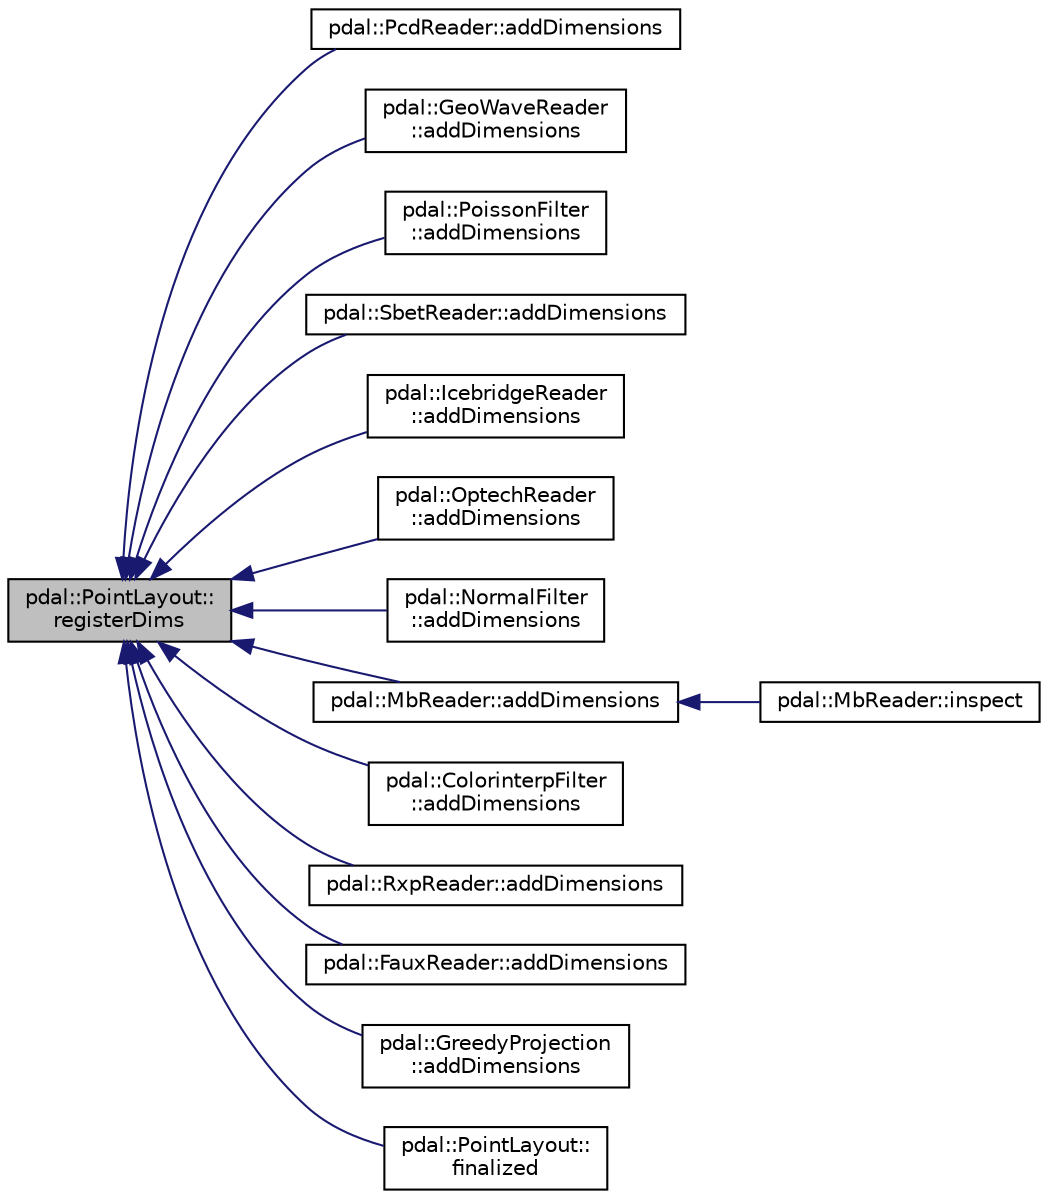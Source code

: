 digraph "pdal::PointLayout::registerDims"
{
  edge [fontname="Helvetica",fontsize="10",labelfontname="Helvetica",labelfontsize="10"];
  node [fontname="Helvetica",fontsize="10",shape=record];
  rankdir="LR";
  Node1 [label="pdal::PointLayout::\lregisterDims",height=0.2,width=0.4,color="black", fillcolor="grey75", style="filled", fontcolor="black"];
  Node1 -> Node2 [dir="back",color="midnightblue",fontsize="10",style="solid",fontname="Helvetica"];
  Node2 [label="pdal::PcdReader::addDimensions",height=0.2,width=0.4,color="black", fillcolor="white", style="filled",URL="$classpdal_1_1PcdReader.html#a147f678612b1cfe42c405296b1b1a15e"];
  Node1 -> Node3 [dir="back",color="midnightblue",fontsize="10",style="solid",fontname="Helvetica"];
  Node3 [label="pdal::GeoWaveReader\l::addDimensions",height=0.2,width=0.4,color="black", fillcolor="white", style="filled",URL="$classpdal_1_1GeoWaveReader.html#aa38f9a477c2998e39121e50a8e992e19"];
  Node1 -> Node4 [dir="back",color="midnightblue",fontsize="10",style="solid",fontname="Helvetica"];
  Node4 [label="pdal::PoissonFilter\l::addDimensions",height=0.2,width=0.4,color="black", fillcolor="white", style="filled",URL="$classpdal_1_1PoissonFilter.html#aebbe2f92e3b8ae9a26ac2b6d74dfeb42"];
  Node1 -> Node5 [dir="back",color="midnightblue",fontsize="10",style="solid",fontname="Helvetica"];
  Node5 [label="pdal::SbetReader::addDimensions",height=0.2,width=0.4,color="black", fillcolor="white", style="filled",URL="$classpdal_1_1SbetReader.html#ad8bad3e629402d0f9880703df65fa649"];
  Node1 -> Node6 [dir="back",color="midnightblue",fontsize="10",style="solid",fontname="Helvetica"];
  Node6 [label="pdal::IcebridgeReader\l::addDimensions",height=0.2,width=0.4,color="black", fillcolor="white", style="filled",URL="$classpdal_1_1IcebridgeReader.html#a45bf701a58df60a3bfe59de4d83a4b7d"];
  Node1 -> Node7 [dir="back",color="midnightblue",fontsize="10",style="solid",fontname="Helvetica"];
  Node7 [label="pdal::OptechReader\l::addDimensions",height=0.2,width=0.4,color="black", fillcolor="white", style="filled",URL="$classpdal_1_1OptechReader.html#a96afc4e31721fa69b549412e479b775b"];
  Node1 -> Node8 [dir="back",color="midnightblue",fontsize="10",style="solid",fontname="Helvetica"];
  Node8 [label="pdal::NormalFilter\l::addDimensions",height=0.2,width=0.4,color="black", fillcolor="white", style="filled",URL="$classpdal_1_1NormalFilter.html#a79f5cfe12251146295864aea7524ddb9"];
  Node1 -> Node9 [dir="back",color="midnightblue",fontsize="10",style="solid",fontname="Helvetica"];
  Node9 [label="pdal::MbReader::addDimensions",height=0.2,width=0.4,color="black", fillcolor="white", style="filled",URL="$classpdal_1_1MbReader.html#a794279f21e0b166c7f8ee66c530132ee"];
  Node9 -> Node10 [dir="back",color="midnightblue",fontsize="10",style="solid",fontname="Helvetica"];
  Node10 [label="pdal::MbReader::inspect",height=0.2,width=0.4,color="black", fillcolor="white", style="filled",URL="$classpdal_1_1MbReader.html#a75e8eecca036350ac916862bb611f58c"];
  Node1 -> Node11 [dir="back",color="midnightblue",fontsize="10",style="solid",fontname="Helvetica"];
  Node11 [label="pdal::ColorinterpFilter\l::addDimensions",height=0.2,width=0.4,color="black", fillcolor="white", style="filled",URL="$classpdal_1_1ColorinterpFilter.html#a6ed6d58ce27739158a53b3b683b3b867"];
  Node1 -> Node12 [dir="back",color="midnightblue",fontsize="10",style="solid",fontname="Helvetica"];
  Node12 [label="pdal::RxpReader::addDimensions",height=0.2,width=0.4,color="black", fillcolor="white", style="filled",URL="$classpdal_1_1RxpReader.html#ac04c8d6d251eb195e9c61dc5088a058d"];
  Node1 -> Node13 [dir="back",color="midnightblue",fontsize="10",style="solid",fontname="Helvetica"];
  Node13 [label="pdal::FauxReader::addDimensions",height=0.2,width=0.4,color="black", fillcolor="white", style="filled",URL="$classpdal_1_1FauxReader.html#a2832e601c410f0e9fb1e89c305cc8a87"];
  Node1 -> Node14 [dir="back",color="midnightblue",fontsize="10",style="solid",fontname="Helvetica"];
  Node14 [label="pdal::GreedyProjection\l::addDimensions",height=0.2,width=0.4,color="black", fillcolor="white", style="filled",URL="$classpdal_1_1GreedyProjection.html#ae288ed006a771ce7eb1b24d59c243629"];
  Node1 -> Node15 [dir="back",color="midnightblue",fontsize="10",style="solid",fontname="Helvetica"];
  Node15 [label="pdal::PointLayout::\lfinalized",height=0.2,width=0.4,color="black", fillcolor="white", style="filled",URL="$classpdal_1_1PointLayout.html#a41955b0c316d4ae4d34eca8768be2ef9"];
}

